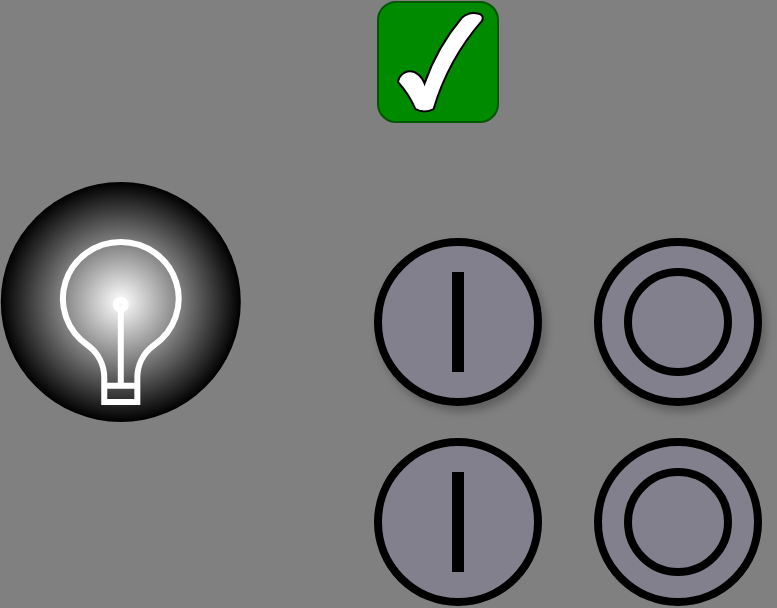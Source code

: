 <mxfile version="20.8.16" type="device"><diagram id="43R8wGNNKg7QQ-S7FpSb" name="Page-1"><mxGraphModel dx="1330" dy="577" grid="1" gridSize="10" guides="1" tooltips="1" connect="1" arrows="1" fold="1" page="0" pageScale="1" pageWidth="850" pageHeight="1100" background="#808080" math="0" shadow="0"><root><mxCell id="0"/><mxCell id="1" parent="0"/><mxCell id="nnCdCqztuHisarnm54C4-1" value="" style="rounded=1;whiteSpace=wrap;html=1;fillColor=#008a00;fontColor=#ffffff;strokeColor=#005700;" parent="1" vertex="1"><mxGeometry width="60" height="60" as="geometry"/></mxCell><mxCell id="yRkfF0gtUk902JOM042n-1" value="" style="verticalLabelPosition=bottom;verticalAlign=top;html=1;shape=mxgraph.basic.tick" parent="1" vertex="1"><mxGeometry x="10" y="5" width="42.5" height="50" as="geometry"/></mxCell><mxCell id="yA-j2NRvgmhzS9NcdOYq-5" value="" style="ellipse;whiteSpace=wrap;html=1;aspect=fixed;fillColor=#81808C;strokeColor=#000000;strokeWidth=4;shadow=0;" vertex="1" parent="1"><mxGeometry y="220" width="80" height="80" as="geometry"/></mxCell><mxCell id="yA-j2NRvgmhzS9NcdOYq-6" value="" style="line;strokeWidth=6;direction=south;html=1;perimeter=backbonePerimeter;points=[];outlineConnect=0;fillColor=default;strokeColor=#000000;" vertex="1" parent="1"><mxGeometry x="35" y="235" width="10" height="50" as="geometry"/></mxCell><mxCell id="yA-j2NRvgmhzS9NcdOYq-23" value="" style="ellipse;whiteSpace=wrap;html=1;aspect=fixed;shadow=0;strokeColor=none;strokeWidth=3;fillColor=#FFFFFF;gradientColor=#000000;gradientDirection=radial;" vertex="1" parent="1"><mxGeometry x="-188.6" y="90" width="120" height="120" as="geometry"/></mxCell><mxCell id="yA-j2NRvgmhzS9NcdOYq-22" value="" style="html=1;verticalLabelPosition=bottom;align=center;labelBackgroundColor=#ffffff;verticalAlign=top;strokeWidth=3;strokeColor=#FFFFFF;shadow=0;dashed=0;shape=mxgraph.ios7.icons.lightbulb;fillColor=none;" vertex="1" parent="1"><mxGeometry x="-160" y="120" width="62.8" height="80" as="geometry"/></mxCell><mxCell id="yA-j2NRvgmhzS9NcdOYq-1" value="" style="ellipse;whiteSpace=wrap;html=1;aspect=fixed;fillColor=#81808C;strokeColor=#000000;strokeWidth=4;shadow=1;" vertex="1" parent="1"><mxGeometry y="120" width="80" height="80" as="geometry"/></mxCell><mxCell id="yA-j2NRvgmhzS9NcdOYq-2" value="" style="line;strokeWidth=6;direction=south;html=1;perimeter=backbonePerimeter;points=[];outlineConnect=0;fillColor=default;strokeColor=#000000;" vertex="1" parent="1"><mxGeometry x="35" y="135" width="10" height="50" as="geometry"/></mxCell><mxCell id="yA-j2NRvgmhzS9NcdOYq-8" value="" style="ellipse;whiteSpace=wrap;html=1;aspect=fixed;fillColor=#81808C;strokeColor=#000000;strokeWidth=4;shadow=1;" vertex="1" parent="1"><mxGeometry x="110" y="120" width="80" height="80" as="geometry"/></mxCell><mxCell id="yA-j2NRvgmhzS9NcdOYq-17" value="" style="ellipse;whiteSpace=wrap;html=1;aspect=fixed;fillColor=none;strokeColor=#000000;strokeWidth=4;" vertex="1" parent="1"><mxGeometry x="125" y="135" width="50" height="50" as="geometry"/></mxCell><mxCell id="yA-j2NRvgmhzS9NcdOYq-18" value="" style="ellipse;whiteSpace=wrap;html=1;aspect=fixed;fillColor=#81808C;strokeColor=#000000;strokeWidth=4;shadow=0;" vertex="1" parent="1"><mxGeometry x="110" y="220" width="80" height="80" as="geometry"/></mxCell><mxCell id="yA-j2NRvgmhzS9NcdOYq-19" value="" style="ellipse;whiteSpace=wrap;html=1;aspect=fixed;fillColor=none;strokeColor=#000000;strokeWidth=4;" vertex="1" parent="1"><mxGeometry x="125" y="235" width="50" height="50" as="geometry"/></mxCell></root></mxGraphModel></diagram></mxfile>